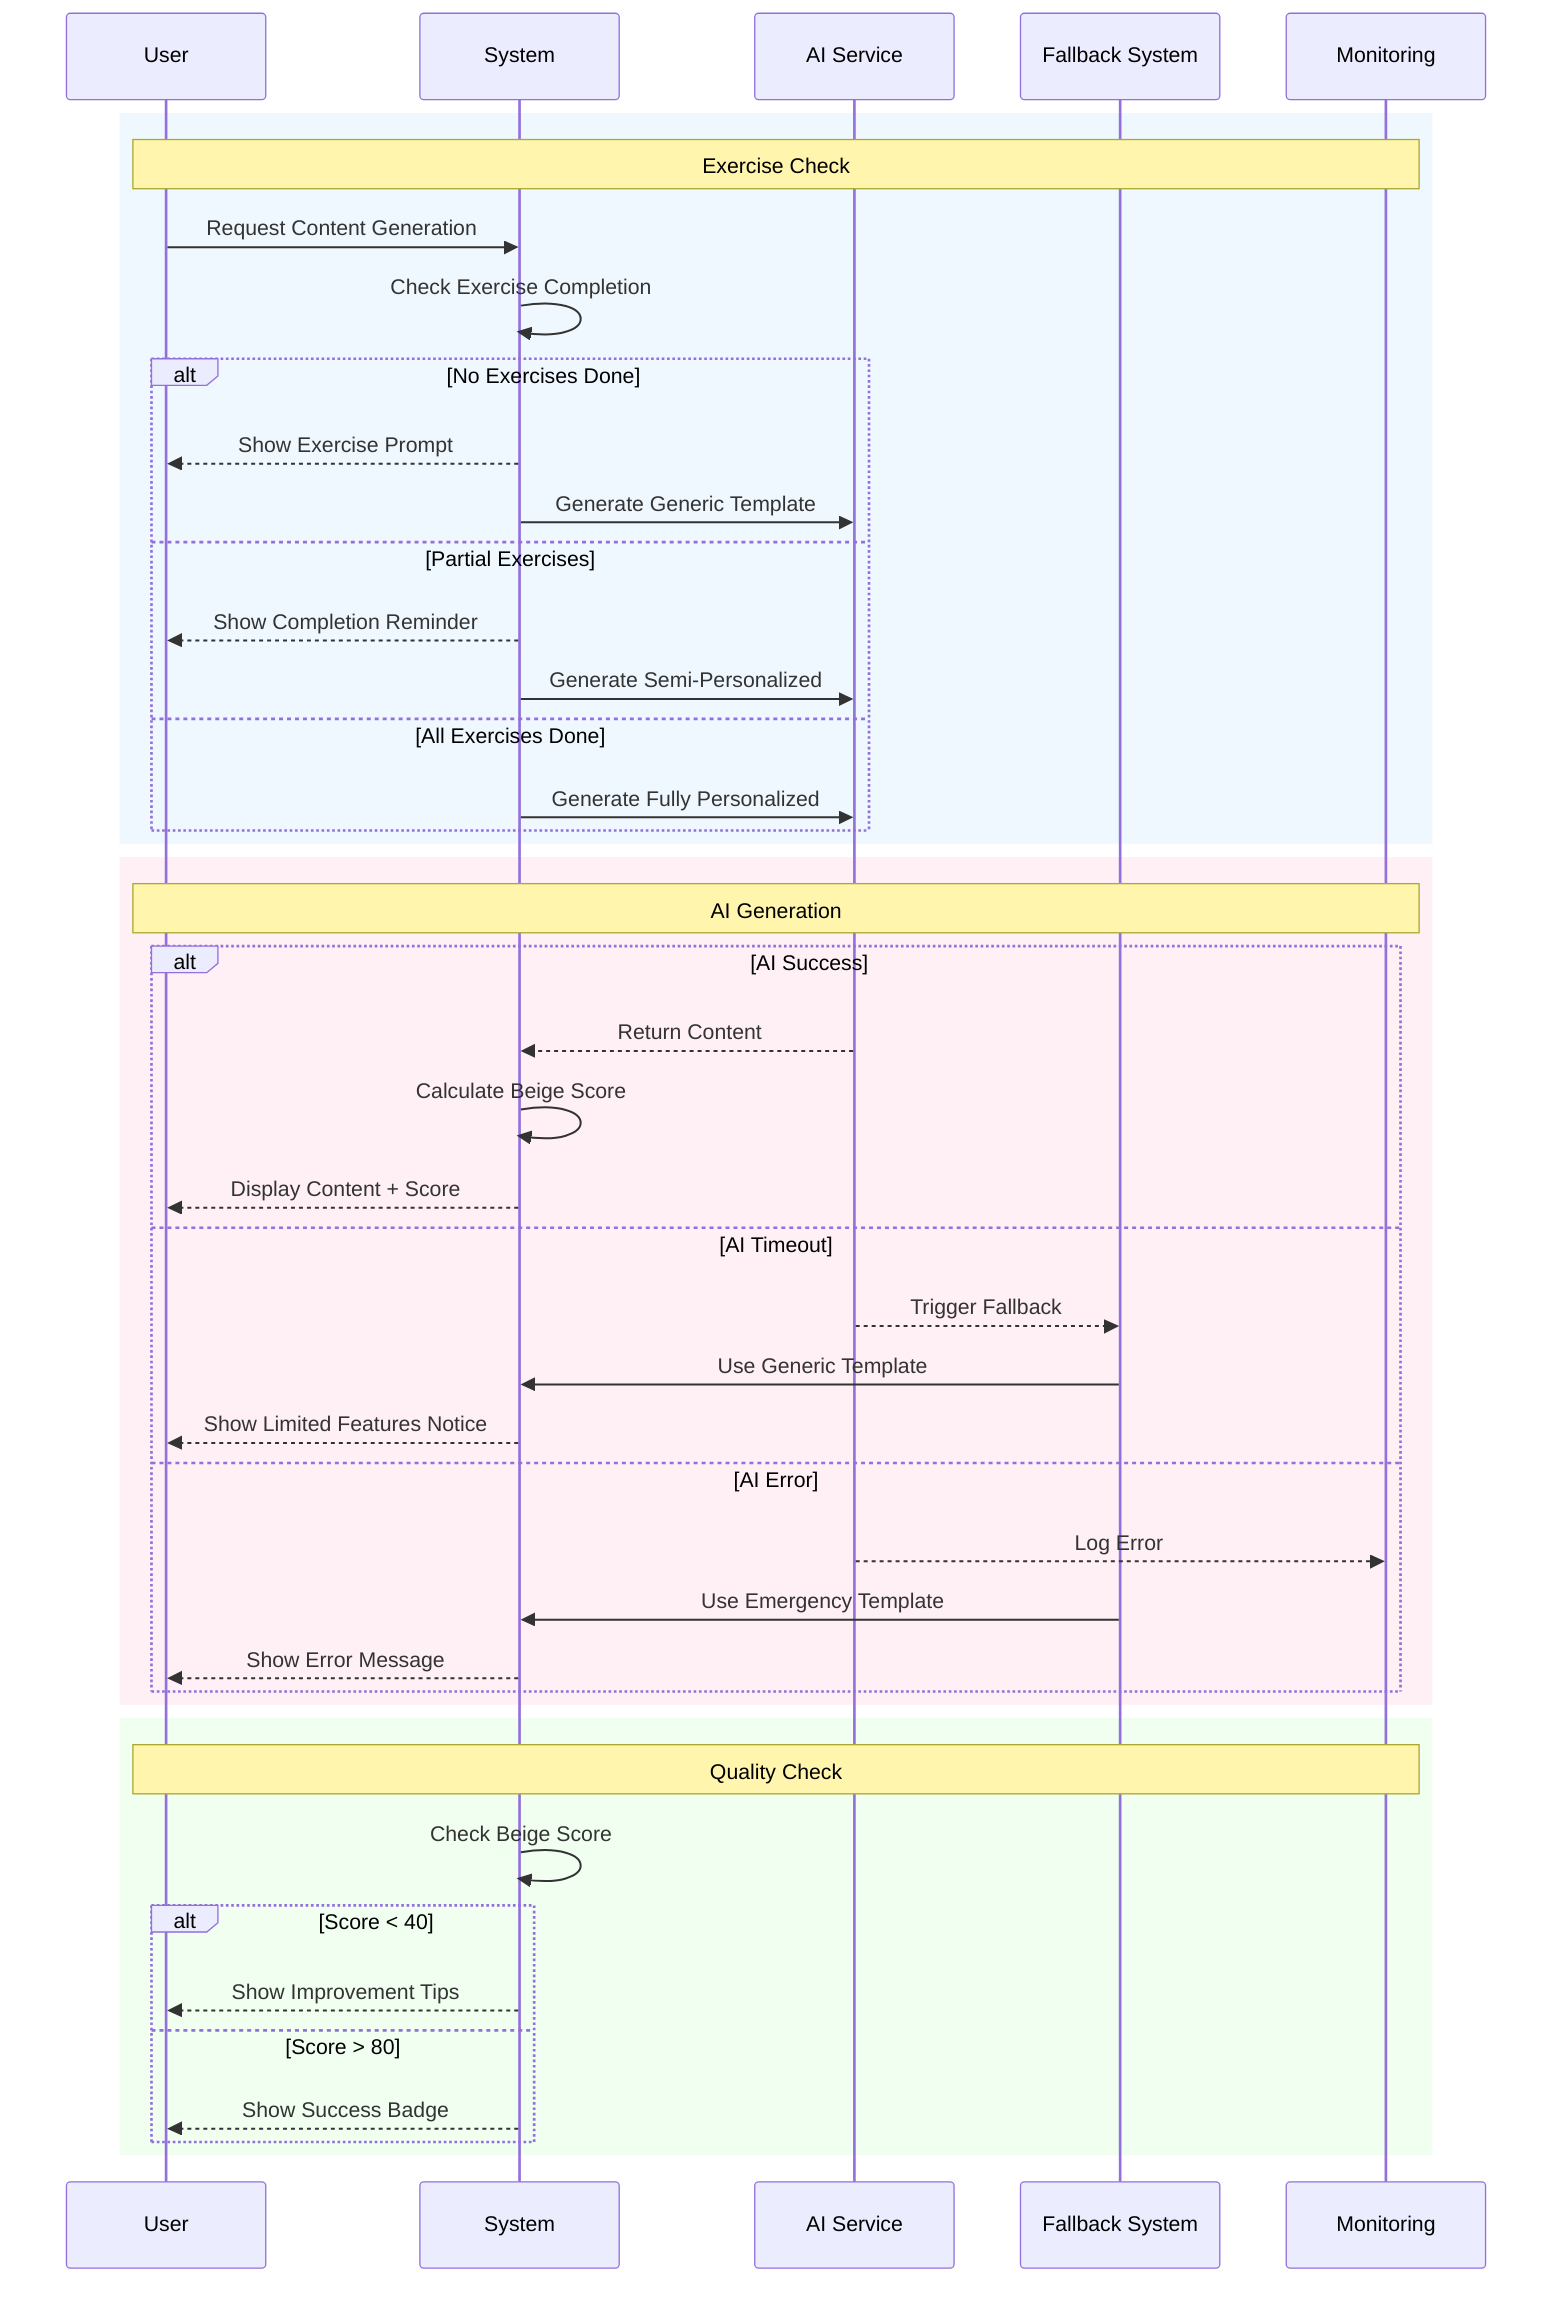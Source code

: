 sequenceDiagram
    participant U as User
    participant S as System
    participant AI as AI Service
    participant F as Fallback System
    participant M as Monitoring

    rect rgb(240, 248, 255)
        Note over U,M: Exercise Check
        U->>S: Request Content Generation
        S->>S: Check Exercise Completion
        alt No Exercises Done
            S-->>U: Show Exercise Prompt
            S->>AI: Generate Generic Template
        else Partial Exercises
            S-->>U: Show Completion Reminder
            S->>AI: Generate Semi-Personalized
        else All Exercises Done
            S->>AI: Generate Fully Personalized
        end
    end

    rect rgb(255, 240, 245)
        Note over U,M: AI Generation
        alt AI Success
            AI-->>S: Return Content
            S->>S: Calculate Beige Score
            S-->>U: Display Content + Score
        else AI Timeout
            AI-->>F: Trigger Fallback
            F->>S: Use Generic Template
            S-->>U: Show Limited Features Notice
        else AI Error
            AI-->>M: Log Error
            F->>S: Use Emergency Template
            S-->>U: Show Error Message
        end
    end

    rect rgb(240, 255, 240)
        Note over U,M: Quality Check
        S->>S: Check Beige Score
        alt Score < 40
            S-->>U: Show Improvement Tips
        else Score > 80
            S-->>U: Show Success Badge
        end
    end